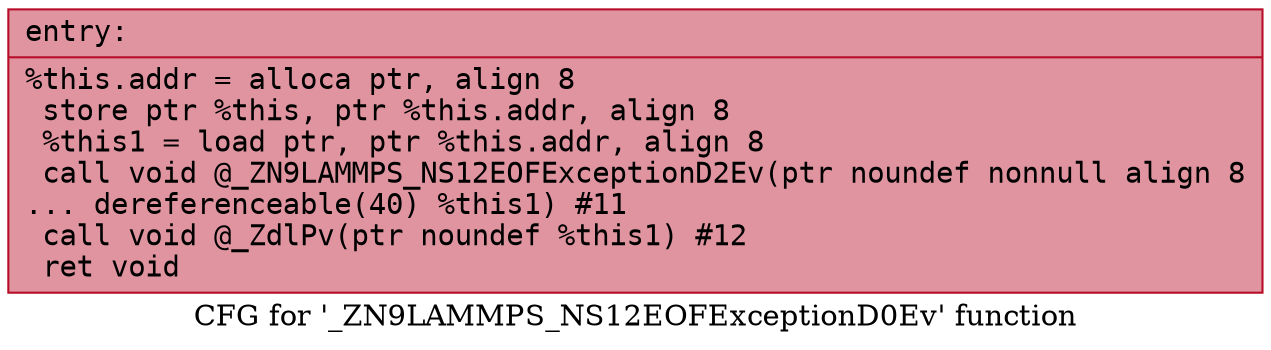 digraph "CFG for '_ZN9LAMMPS_NS12EOFExceptionD0Ev' function" {
	label="CFG for '_ZN9LAMMPS_NS12EOFExceptionD0Ev' function";

	Node0x557f5f6a3a00 [shape=record,color="#b70d28ff", style=filled, fillcolor="#b70d2870" fontname="Courier",label="{entry:\l|  %this.addr = alloca ptr, align 8\l  store ptr %this, ptr %this.addr, align 8\l  %this1 = load ptr, ptr %this.addr, align 8\l  call void @_ZN9LAMMPS_NS12EOFExceptionD2Ev(ptr noundef nonnull align 8\l... dereferenceable(40) %this1) #11\l  call void @_ZdlPv(ptr noundef %this1) #12\l  ret void\l}"];
}
